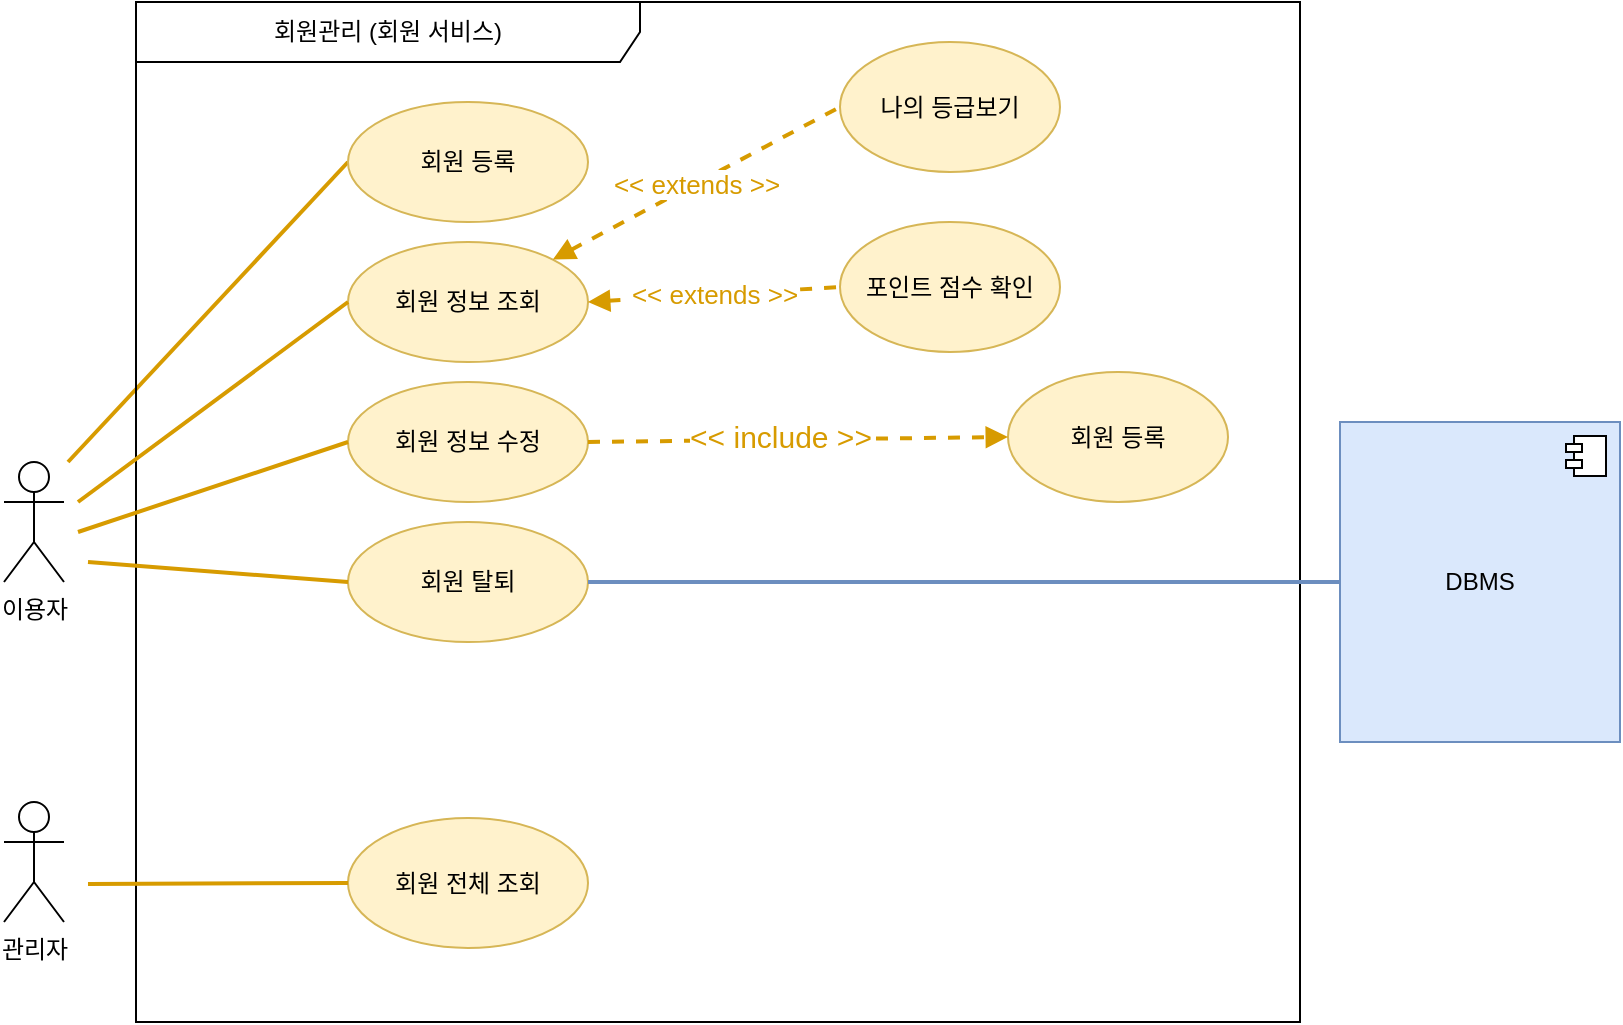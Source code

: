 <mxfile version="21.3.4" type="github">
  <diagram name="페이지-1" id="S7hgPRls5JqOPEjPFFx-">
    <mxGraphModel dx="737" dy="589" grid="1" gridSize="10" guides="1" tooltips="1" connect="1" arrows="1" fold="1" page="1" pageScale="1" pageWidth="827" pageHeight="1169" math="0" shadow="0">
      <root>
        <mxCell id="0" />
        <mxCell id="1" parent="0" />
        <mxCell id="GSoOoCgwJ_eQxvDAbE6q-21" style="rounded=0;orthogonalLoop=1;jettySize=auto;html=1;endArrow=none;endFill=0;entryX=0;entryY=0.5;entryDx=0;entryDy=0;strokeWidth=2;fillColor=#ffe6cc;strokeColor=#d79b00;" parent="1" target="GSoOoCgwJ_eQxvDAbE6q-4" edge="1">
          <mxGeometry relative="1" as="geometry">
            <mxPoint x="44" y="250" as="sourcePoint" />
            <mxPoint x="171" y="87" as="targetPoint" />
          </mxGeometry>
        </mxCell>
        <mxCell id="GSoOoCgwJ_eQxvDAbE6q-1" value="이용자" style="shape=umlActor;verticalLabelPosition=bottom;verticalAlign=top;html=1;outlineConnect=0;" parent="1" vertex="1">
          <mxGeometry x="12" y="250" width="30" height="60" as="geometry" />
        </mxCell>
        <mxCell id="GSoOoCgwJ_eQxvDAbE6q-2" value="회원관리 (회원 서비스)" style="shape=umlFrame;whiteSpace=wrap;html=1;pointerEvents=0;width=252;height=30;" parent="1" vertex="1">
          <mxGeometry x="78" y="20" width="582" height="510" as="geometry" />
        </mxCell>
        <mxCell id="GSoOoCgwJ_eQxvDAbE6q-3" value="관리자" style="shape=umlActor;verticalLabelPosition=bottom;verticalAlign=top;html=1;" parent="1" vertex="1">
          <mxGeometry x="12" y="420" width="30" height="60" as="geometry" />
        </mxCell>
        <mxCell id="GSoOoCgwJ_eQxvDAbE6q-4" value="회원 등록" style="ellipse;whiteSpace=wrap;html=1;fillColor=#fff2cc;strokeColor=#d6b656;" parent="1" vertex="1">
          <mxGeometry x="184" y="70" width="120" height="60" as="geometry" />
        </mxCell>
        <mxCell id="GSoOoCgwJ_eQxvDAbE6q-10" value="회원 전체 조회" style="ellipse;whiteSpace=wrap;html=1;fillColor=#fff2cc;strokeColor=#d6b656;" parent="1" vertex="1">
          <mxGeometry x="184" y="428" width="120" height="65" as="geometry" />
        </mxCell>
        <mxCell id="GSoOoCgwJ_eQxvDAbE6q-11" value="회원 탈퇴" style="ellipse;whiteSpace=wrap;html=1;fillColor=#fff2cc;strokeColor=#d6b656;" parent="1" vertex="1">
          <mxGeometry x="184" y="280" width="120" height="60" as="geometry" />
        </mxCell>
        <mxCell id="GSoOoCgwJ_eQxvDAbE6q-12" value="회원 정보 조회" style="ellipse;whiteSpace=wrap;html=1;fillColor=#fff2cc;strokeColor=#d6b656;" parent="1" vertex="1">
          <mxGeometry x="184" y="140" width="120" height="60" as="geometry" />
        </mxCell>
        <mxCell id="GSoOoCgwJ_eQxvDAbE6q-13" value="회원 정보 수정" style="ellipse;whiteSpace=wrap;html=1;fillColor=#fff2cc;strokeColor=#d6b656;" parent="1" vertex="1">
          <mxGeometry x="184" y="210" width="120" height="60" as="geometry" />
        </mxCell>
        <mxCell id="GSoOoCgwJ_eQxvDAbE6q-22" style="rounded=0;orthogonalLoop=1;jettySize=auto;html=1;endArrow=none;endFill=0;entryX=0;entryY=0.5;entryDx=0;entryDy=0;strokeWidth=2;fillColor=#ffe6cc;strokeColor=#d79b00;" parent="1" target="GSoOoCgwJ_eQxvDAbE6q-12" edge="1">
          <mxGeometry relative="1" as="geometry">
            <mxPoint x="49" y="270" as="sourcePoint" />
            <mxPoint x="196" y="109" as="targetPoint" />
          </mxGeometry>
        </mxCell>
        <mxCell id="GSoOoCgwJ_eQxvDAbE6q-23" style="rounded=0;orthogonalLoop=1;jettySize=auto;html=1;endArrow=none;endFill=0;entryX=0;entryY=0.5;entryDx=0;entryDy=0;strokeWidth=2;fillColor=#ffe6cc;strokeColor=#d79b00;" parent="1" target="GSoOoCgwJ_eQxvDAbE6q-13" edge="1">
          <mxGeometry relative="1" as="geometry">
            <mxPoint x="49" y="285" as="sourcePoint" />
            <mxPoint x="184" y="203" as="targetPoint" />
          </mxGeometry>
        </mxCell>
        <mxCell id="GSoOoCgwJ_eQxvDAbE6q-24" style="rounded=0;orthogonalLoop=1;jettySize=auto;html=1;endArrow=none;endFill=0;entryX=0;entryY=0.5;entryDx=0;entryDy=0;strokeWidth=2;fillColor=#ffe6cc;strokeColor=#d79b00;" parent="1" target="GSoOoCgwJ_eQxvDAbE6q-11" edge="1">
          <mxGeometry relative="1" as="geometry">
            <mxPoint x="54" y="300" as="sourcePoint" />
            <mxPoint x="174" y="306" as="targetPoint" />
          </mxGeometry>
        </mxCell>
        <mxCell id="GSoOoCgwJ_eQxvDAbE6q-25" style="rounded=0;orthogonalLoop=1;jettySize=auto;html=1;endArrow=none;endFill=0;entryX=0;entryY=0.5;entryDx=0;entryDy=0;strokeWidth=2;fillColor=#ffe6cc;strokeColor=#d79b00;" parent="1" target="GSoOoCgwJ_eQxvDAbE6q-10" edge="1">
          <mxGeometry relative="1" as="geometry">
            <mxPoint x="54" y="461" as="sourcePoint" />
            <mxPoint x="194" y="267" as="targetPoint" />
          </mxGeometry>
        </mxCell>
        <mxCell id="GSoOoCgwJ_eQxvDAbE6q-26" value="회원 등록" style="ellipse;whiteSpace=wrap;html=1;fillColor=#fff2cc;strokeColor=#d6b656;" parent="1" vertex="1">
          <mxGeometry x="514" y="205" width="110" height="65" as="geometry" />
        </mxCell>
        <mxCell id="GSoOoCgwJ_eQxvDAbE6q-27" style="rounded=0;orthogonalLoop=1;jettySize=auto;html=1;endArrow=block;endFill=1;entryX=0;entryY=0.5;entryDx=0;entryDy=0;dashed=1;strokeWidth=2;fillColor=#ffe6cc;strokeColor=#d79b00;exitX=1;exitY=0.5;exitDx=0;exitDy=0;" parent="1" source="GSoOoCgwJ_eQxvDAbE6q-13" target="GSoOoCgwJ_eQxvDAbE6q-26" edge="1">
          <mxGeometry relative="1" as="geometry">
            <mxPoint x="324" y="284.41" as="sourcePoint" />
            <mxPoint x="459" y="284.41" as="targetPoint" />
          </mxGeometry>
        </mxCell>
        <mxCell id="GSoOoCgwJ_eQxvDAbE6q-29" value="&amp;lt;&amp;lt; include &amp;gt;&amp;gt;" style="edgeLabel;html=1;align=center;verticalAlign=middle;resizable=0;points=[];fontSize=15;fontColor=#D79B00;" parent="GSoOoCgwJ_eQxvDAbE6q-27" vertex="1" connectable="0">
          <mxGeometry x="-0.086" y="2" relative="1" as="geometry">
            <mxPoint as="offset" />
          </mxGeometry>
        </mxCell>
        <mxCell id="GSoOoCgwJ_eQxvDAbE6q-32" value="나의 등급보기" style="ellipse;whiteSpace=wrap;html=1;fillColor=#fff2cc;strokeColor=#d6b656;" parent="1" vertex="1">
          <mxGeometry x="430" y="40" width="110" height="65" as="geometry" />
        </mxCell>
        <mxCell id="GSoOoCgwJ_eQxvDAbE6q-33" value="포인트 점수 확인" style="ellipse;whiteSpace=wrap;html=1;fillColor=#fff2cc;strokeColor=#d6b656;" parent="1" vertex="1">
          <mxGeometry x="430" y="130" width="110" height="65" as="geometry" />
        </mxCell>
        <mxCell id="GSoOoCgwJ_eQxvDAbE6q-34" value="&amp;lt;&amp;lt; extends &amp;gt;&amp;gt;" style="rounded=0;orthogonalLoop=1;jettySize=auto;html=1;endArrow=none;endFill=0;entryX=0;entryY=0.5;entryDx=0;entryDy=0;strokeWidth=2;fillColor=#ffe6cc;strokeColor=#d79b00;dashed=1;startArrow=block;startFill=1;fontSize=13;fontColor=#D79B00;exitX=1;exitY=0;exitDx=0;exitDy=0;" parent="1" source="GSoOoCgwJ_eQxvDAbE6q-12" target="GSoOoCgwJ_eQxvDAbE6q-32" edge="1">
          <mxGeometry relative="1" as="geometry">
            <mxPoint x="310" y="113" as="sourcePoint" />
            <mxPoint x="434" y="122.5" as="targetPoint" />
          </mxGeometry>
        </mxCell>
        <mxCell id="GSoOoCgwJ_eQxvDAbE6q-35" value="&amp;lt;&amp;lt; extends &amp;gt;&amp;gt;" style="rounded=0;orthogonalLoop=1;jettySize=auto;html=1;endArrow=none;endFill=0;entryX=0;entryY=0.5;entryDx=0;entryDy=0;strokeWidth=2;fillColor=#ffe6cc;strokeColor=#d79b00;exitX=1;exitY=0.5;exitDx=0;exitDy=0;dashed=1;startArrow=block;startFill=1;fontSize=13;fontColor=#D79B00;" parent="1" source="GSoOoCgwJ_eQxvDAbE6q-12" target="GSoOoCgwJ_eQxvDAbE6q-33" edge="1">
          <mxGeometry relative="1" as="geometry">
            <mxPoint x="286.844" y="133.502" as="sourcePoint" />
            <mxPoint x="404" y="122.5" as="targetPoint" />
            <Array as="points" />
          </mxGeometry>
        </mxCell>
        <mxCell id="GSoOoCgwJ_eQxvDAbE6q-41" value="DBMS" style="html=1;dropTarget=0;whiteSpace=wrap;fillColor=#dae8fc;strokeColor=#6c8ebf;" parent="1" vertex="1">
          <mxGeometry x="680" y="230" width="140" height="160" as="geometry" />
        </mxCell>
        <mxCell id="GSoOoCgwJ_eQxvDAbE6q-42" value="" style="shape=module;jettyWidth=8;jettyHeight=4;" parent="GSoOoCgwJ_eQxvDAbE6q-41" vertex="1">
          <mxGeometry x="1" width="20" height="20" relative="1" as="geometry">
            <mxPoint x="-27" y="7" as="offset" />
          </mxGeometry>
        </mxCell>
        <mxCell id="GSoOoCgwJ_eQxvDAbE6q-43" style="rounded=0;orthogonalLoop=1;jettySize=auto;html=1;endArrow=none;endFill=0;entryX=0;entryY=0.5;entryDx=0;entryDy=0;strokeWidth=2;fillColor=#dae8fc;strokeColor=#6c8ebf;" parent="1" target="GSoOoCgwJ_eQxvDAbE6q-41" edge="1">
          <mxGeometry relative="1" as="geometry">
            <mxPoint x="304" y="310" as="sourcePoint" />
            <mxPoint x="434" y="320" as="targetPoint" />
          </mxGeometry>
        </mxCell>
      </root>
    </mxGraphModel>
  </diagram>
</mxfile>
